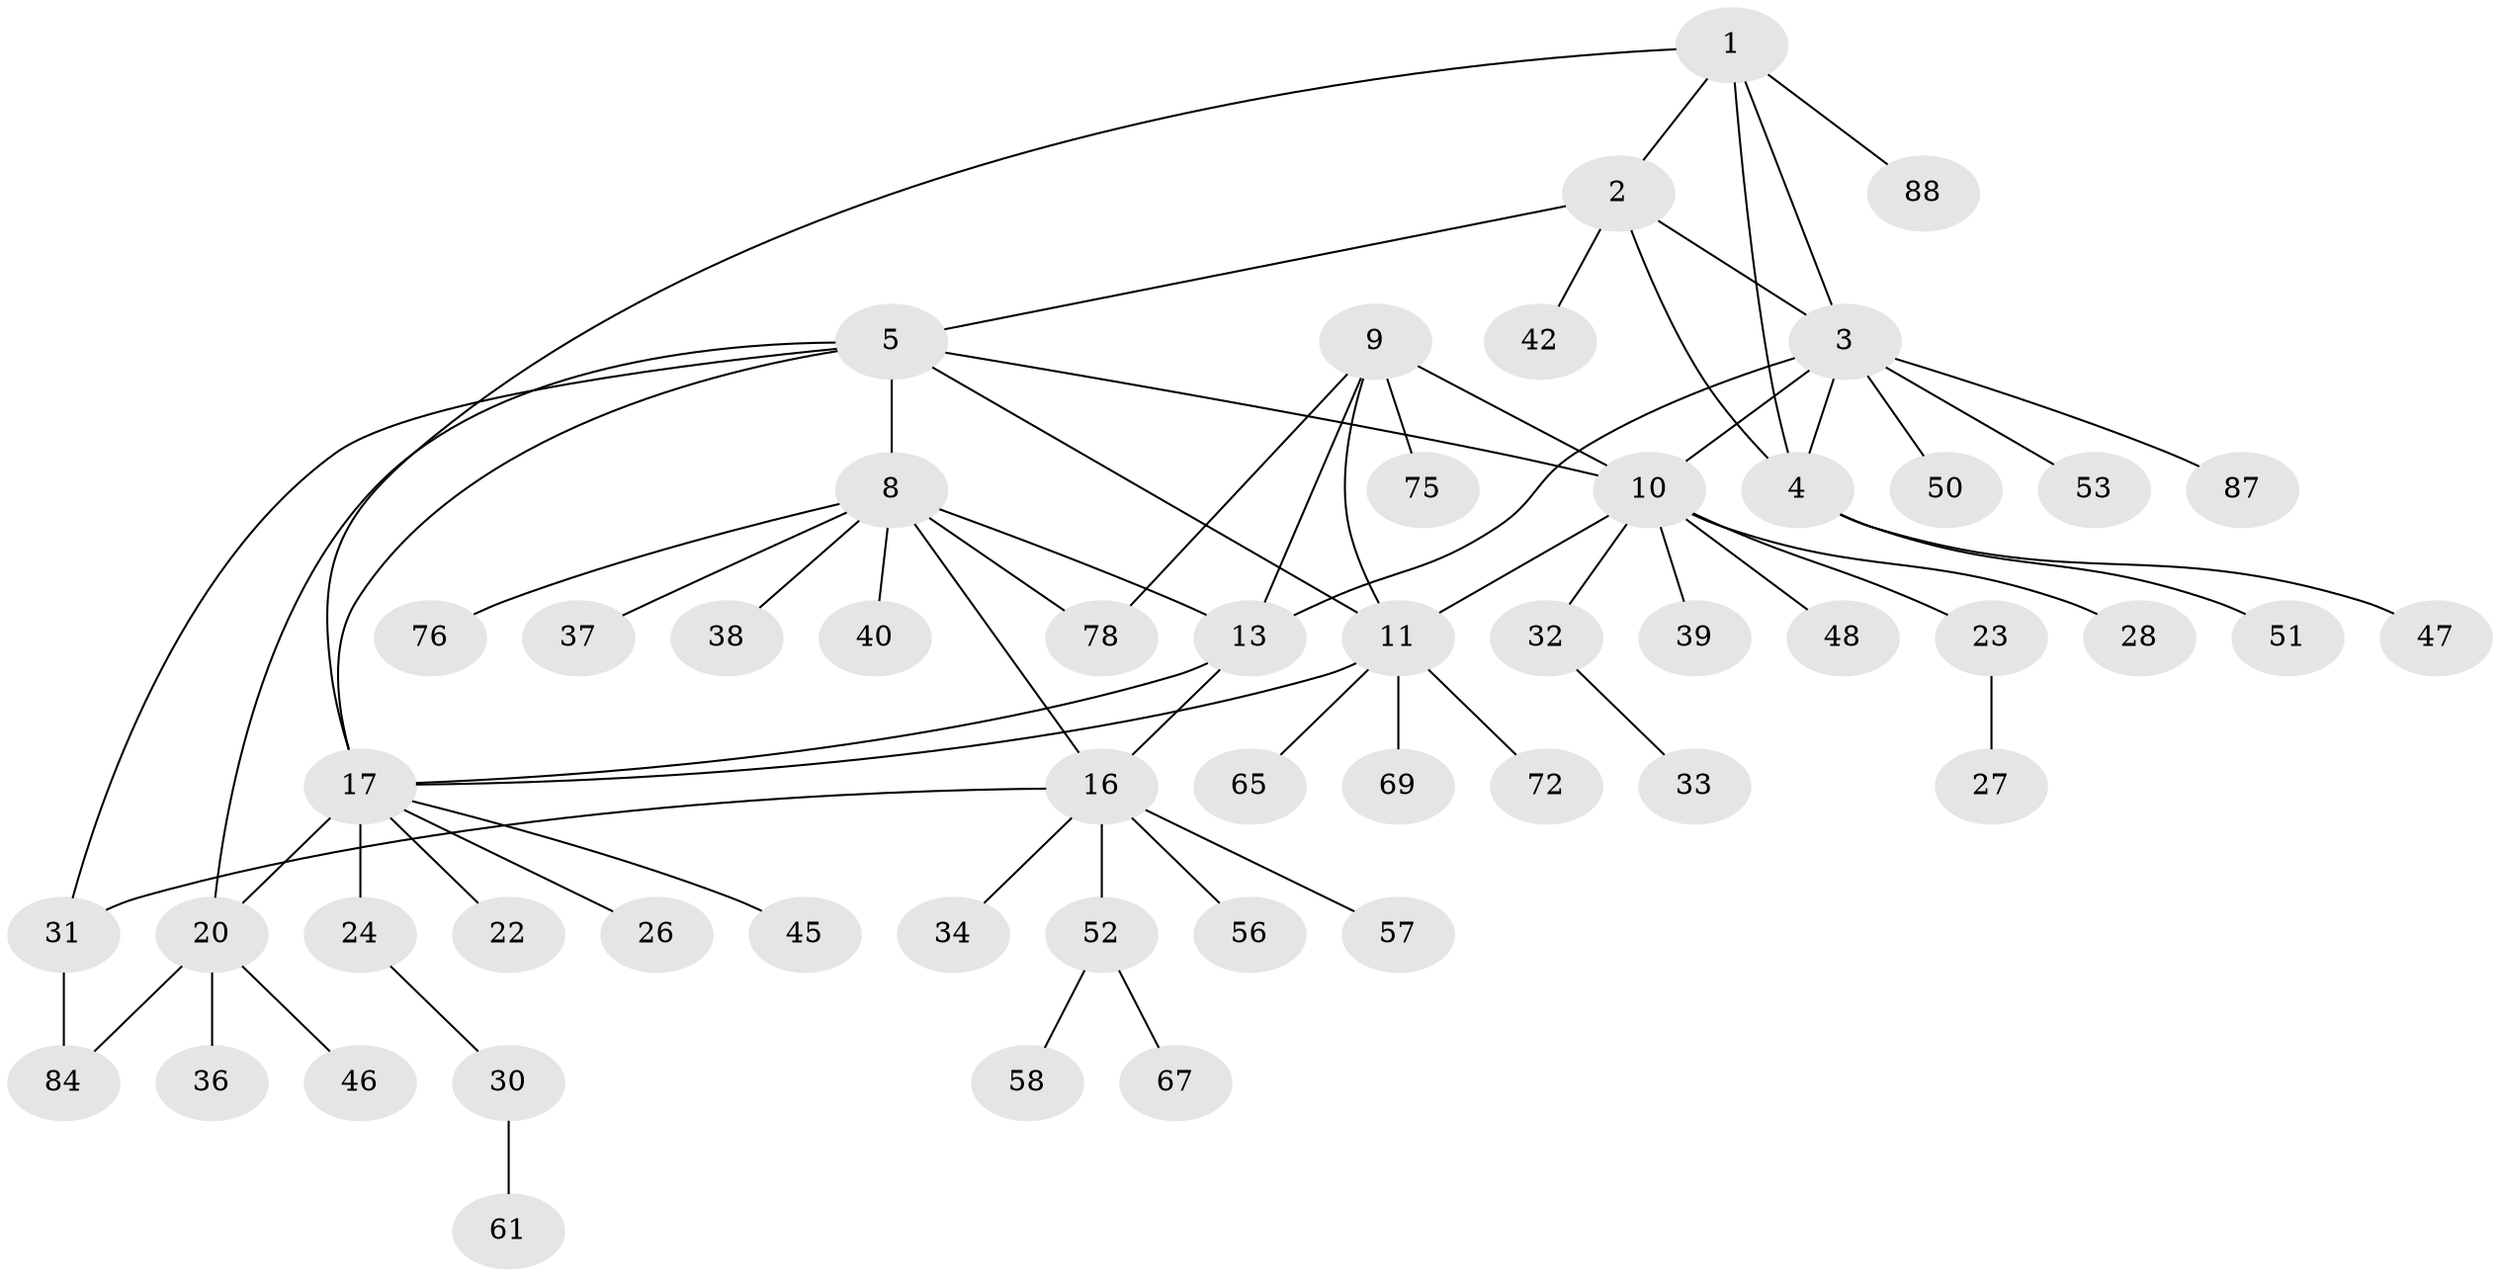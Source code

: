 // original degree distribution, {5: 0.03409090909090909, 8: 0.03409090909090909, 9: 0.045454545454545456, 7: 0.045454545454545456, 6: 0.045454545454545456, 3: 0.07954545454545454, 4: 0.011363636363636364, 2: 0.13636363636363635, 1: 0.5681818181818182}
// Generated by graph-tools (version 1.1) at 2025/19/03/04/25 18:19:54]
// undirected, 52 vertices, 67 edges
graph export_dot {
graph [start="1"]
  node [color=gray90,style=filled];
  1;
  2;
  3;
  4 [super="+21+77+73+25+55"];
  5 [super="+62+7+6"];
  8 [super="+15"];
  9;
  10 [super="+12"];
  11;
  13 [super="+14"];
  16 [super="+43"];
  17 [super="+44+18+19"];
  20;
  22;
  23 [super="+49"];
  24;
  26;
  27;
  28;
  30;
  31;
  32 [super="+64"];
  33;
  34;
  36;
  37;
  38;
  39 [super="+71"];
  40;
  42;
  45 [super="+63"];
  46;
  47;
  48;
  50;
  51;
  52;
  53;
  56;
  57;
  58 [super="+82"];
  61;
  65;
  67 [super="+74"];
  69;
  72;
  75;
  76;
  78;
  84;
  87;
  88;
  1 -- 2;
  1 -- 3;
  1 -- 4;
  1 -- 17;
  1 -- 88;
  2 -- 3;
  2 -- 4;
  2 -- 42;
  2 -- 5;
  3 -- 4;
  3 -- 13;
  3 -- 50;
  3 -- 53;
  3 -- 87;
  3 -- 10;
  4 -- 47;
  4 -- 51;
  5 -- 8 [weight=3];
  5 -- 10;
  5 -- 20;
  5 -- 31;
  5 -- 17;
  5 -- 11;
  8 -- 37;
  8 -- 38;
  8 -- 40;
  8 -- 76;
  8 -- 78;
  8 -- 16;
  8 -- 13 [weight=2];
  9 -- 10 [weight=2];
  9 -- 11;
  9 -- 13;
  9 -- 75;
  9 -- 78;
  10 -- 11 [weight=2];
  10 -- 28;
  10 -- 48;
  10 -- 32;
  10 -- 23;
  10 -- 39;
  11 -- 65;
  11 -- 69;
  11 -- 72;
  11 -- 17;
  13 -- 16 [weight=2];
  13 -- 17;
  16 -- 31;
  16 -- 34;
  16 -- 52;
  16 -- 56;
  16 -- 57;
  17 -- 20 [weight=3];
  17 -- 22;
  17 -- 26;
  17 -- 45;
  17 -- 24;
  20 -- 36;
  20 -- 46;
  20 -- 84;
  23 -- 27;
  24 -- 30;
  30 -- 61;
  31 -- 84;
  32 -- 33;
  52 -- 58;
  52 -- 67;
}
